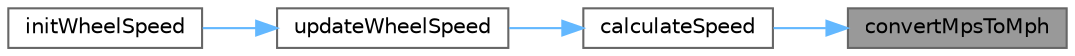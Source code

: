 digraph "convertMpsToMph"
{
 // LATEX_PDF_SIZE
  bgcolor="transparent";
  edge [fontname=Helvetica,fontsize=10,labelfontname=Helvetica,labelfontsize=10];
  node [fontname=Helvetica,fontsize=10,shape=box,height=0.2,width=0.4];
  rankdir="RL";
  Node1 [label="convertMpsToMph",height=0.2,width=0.4,color="gray40", fillcolor="grey60", style="filled", fontcolor="black",tooltip=" "];
  Node1 -> Node2 [dir="back",color="steelblue1",style="solid"];
  Node2 [label="calculateSpeed",height=0.2,width=0.4,color="grey40", fillcolor="white", style="filled",URL="$WheelSpeed_8c.html#a9b06a45c350af910e0b84912802616b9",tooltip="Translates data to speed in mph."];
  Node2 -> Node3 [dir="back",color="steelblue1",style="solid"];
  Node3 [label="updateWheelSpeed",height=0.2,width=0.4,color="grey40", fillcolor="white", style="filled",URL="$WheelSpeed_8c.html#a92ea112da554d5de8a6b9204fa30381a",tooltip="Updated the speed var in this sensor."];
  Node3 -> Node4 [dir="back",color="steelblue1",style="solid"];
  Node4 [label="initWheelSpeed",height=0.2,width=0.4,color="grey40", fillcolor="white", style="filled",URL="$WheelSpeed_8c.html#ac49732714bcdc5c6bb1c4f94ddf497b3",tooltip="Initialization function for a wheel speed sensor."];
}
